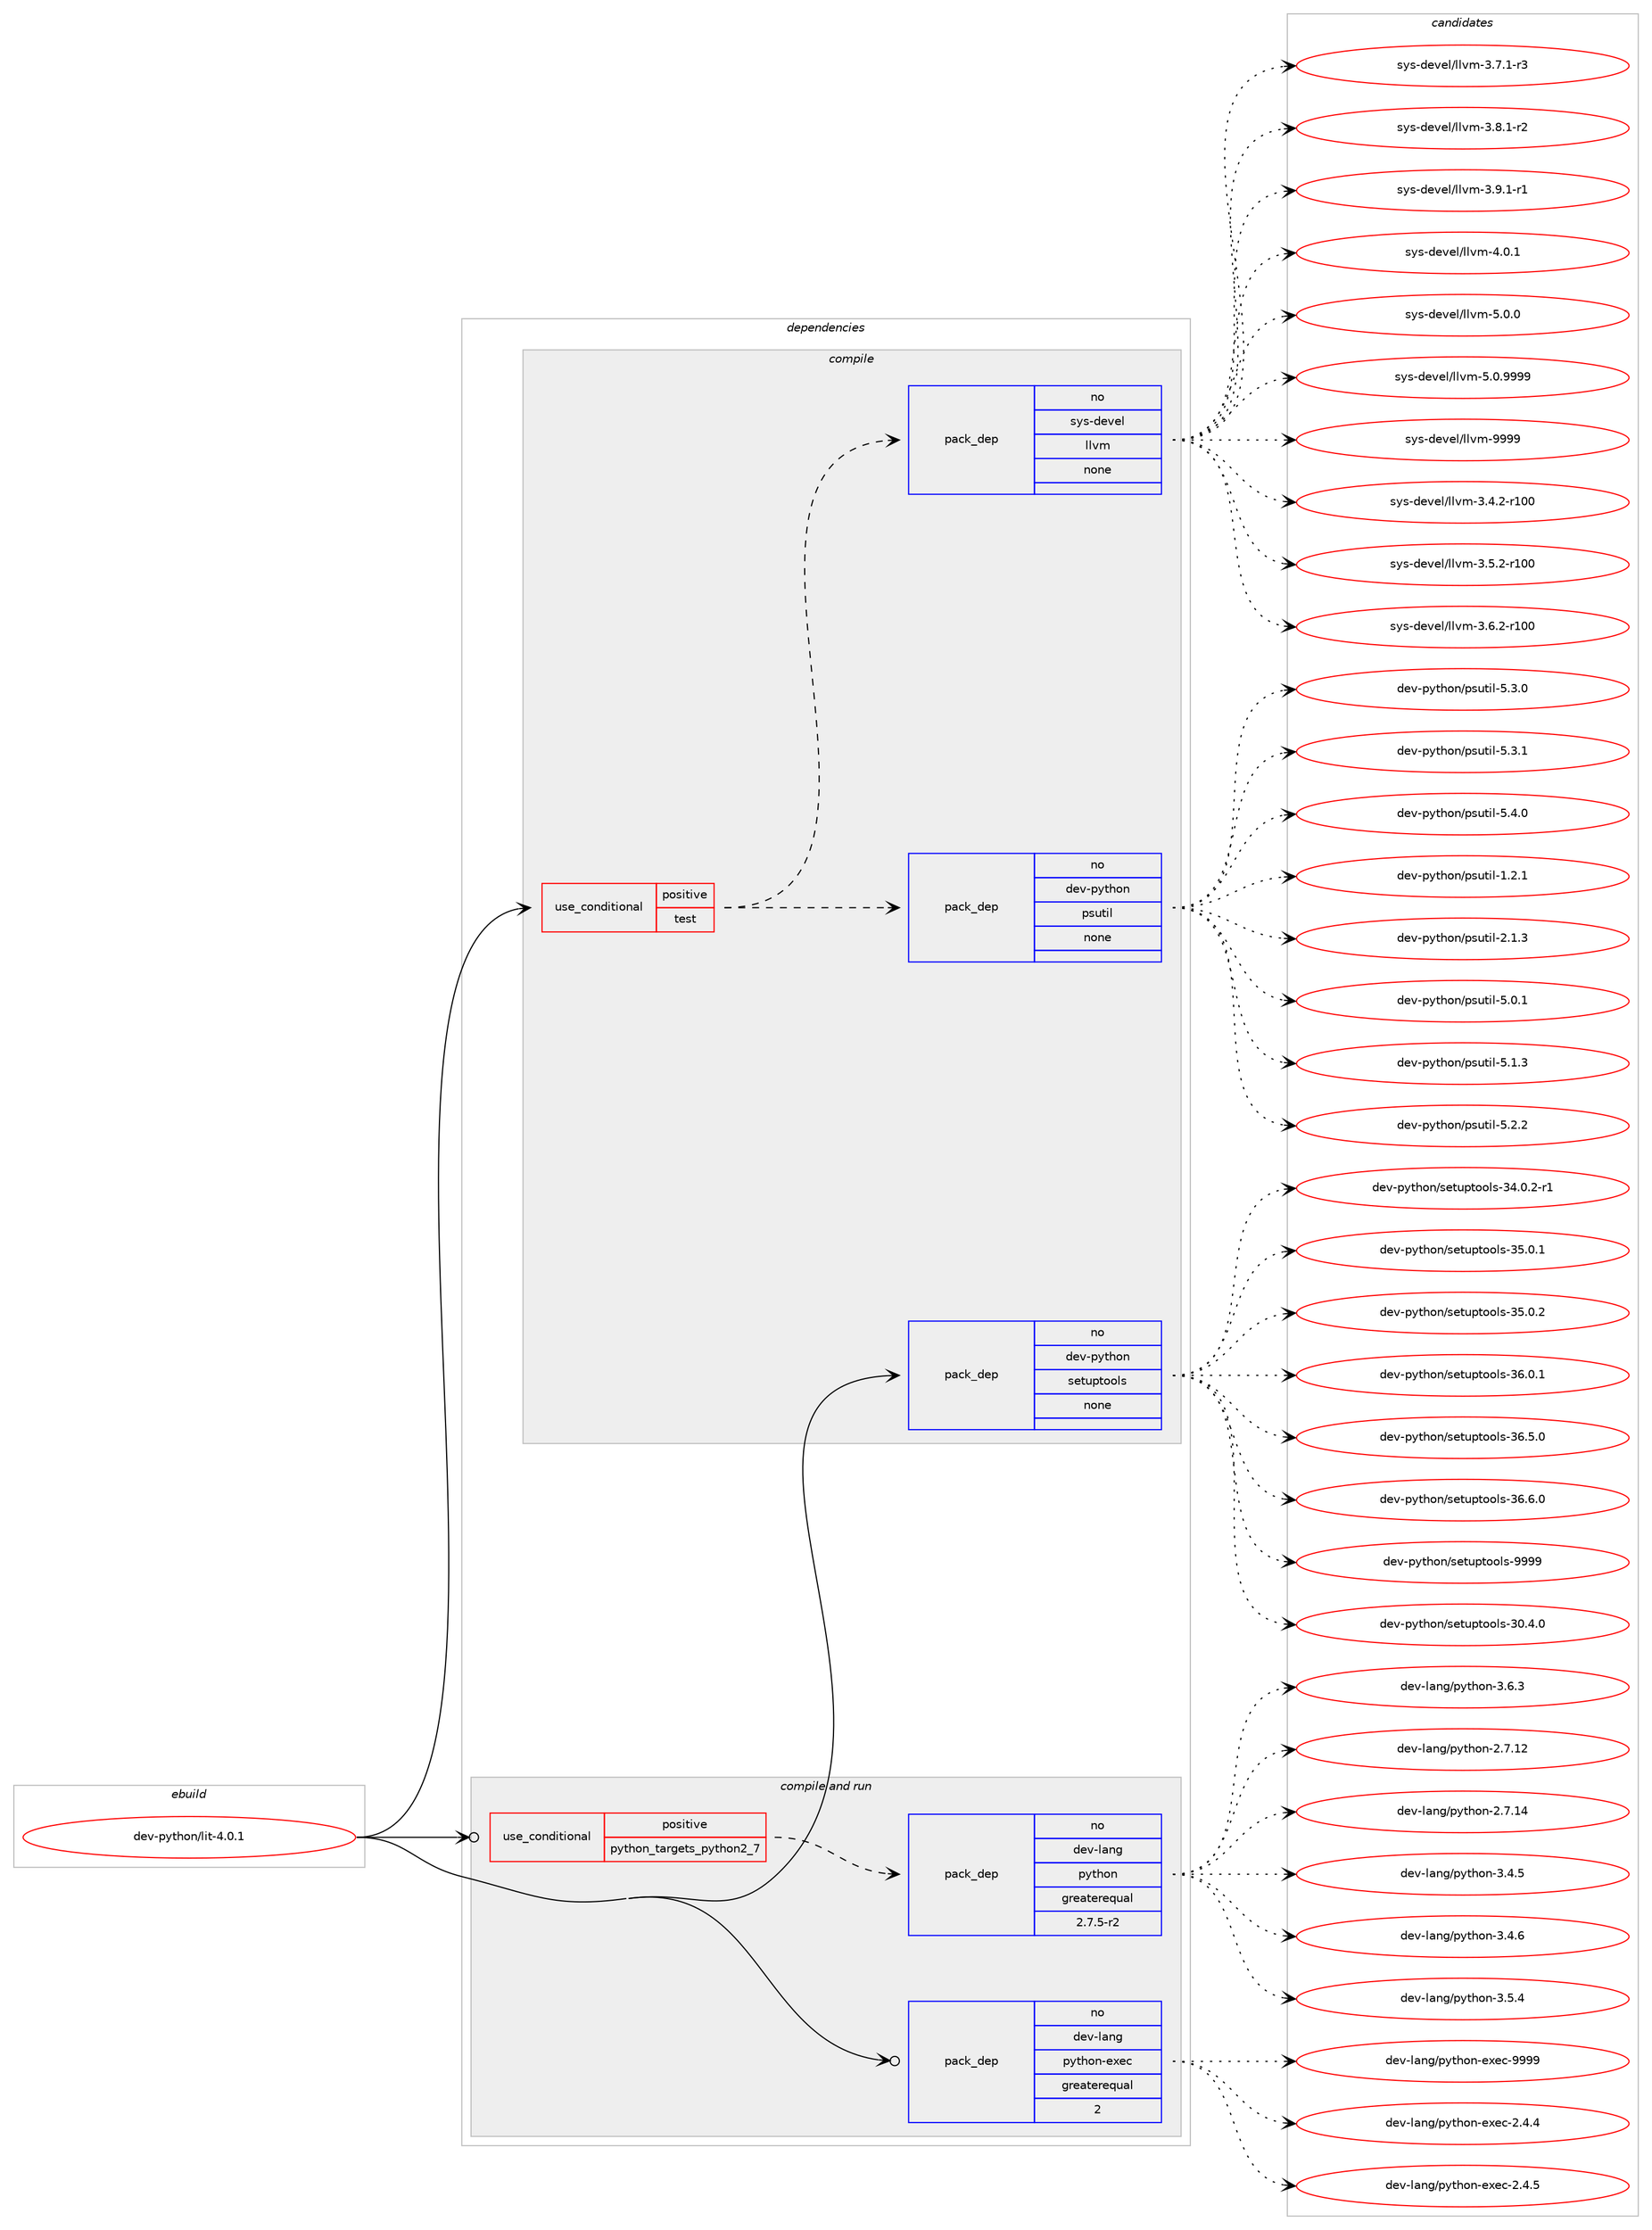 digraph prolog {

# *************
# Graph options
# *************

newrank=true;
concentrate=true;
compound=true;
graph [rankdir=LR,fontname=Helvetica,fontsize=10,ranksep=1.5];#, ranksep=2.5, nodesep=0.2];
edge  [arrowhead=vee];
node  [fontname=Helvetica,fontsize=10];

# **********
# The ebuild
# **********

subgraph cluster_leftcol {
color=gray;
rank=same;
label=<<i>ebuild</i>>;
id [label="dev-python/lit-4.0.1", color=red, width=4, href="../dev-python/lit-4.0.1.svg"];
}

# ****************
# The dependencies
# ****************

subgraph cluster_midcol {
color=gray;
label=<<i>dependencies</i>>;
subgraph cluster_compile {
fillcolor="#eeeeee";
style=filled;
label=<<i>compile</i>>;
subgraph cond34961 {
dependency164563 [label=<<TABLE BORDER="0" CELLBORDER="1" CELLSPACING="0" CELLPADDING="4"><TR><TD ROWSPAN="3" CELLPADDING="10">use_conditional</TD></TR><TR><TD>positive</TD></TR><TR><TD>test</TD></TR></TABLE>>, shape=none, color=red];
subgraph pack125749 {
dependency164564 [label=<<TABLE BORDER="0" CELLBORDER="1" CELLSPACING="0" CELLPADDING="4" WIDTH="220"><TR><TD ROWSPAN="6" CELLPADDING="30">pack_dep</TD></TR><TR><TD WIDTH="110">no</TD></TR><TR><TD>dev-python</TD></TR><TR><TD>psutil</TD></TR><TR><TD>none</TD></TR><TR><TD></TD></TR></TABLE>>, shape=none, color=blue];
}
dependency164563:e -> dependency164564:w [weight=20,style="dashed",arrowhead="vee"];
subgraph pack125750 {
dependency164565 [label=<<TABLE BORDER="0" CELLBORDER="1" CELLSPACING="0" CELLPADDING="4" WIDTH="220"><TR><TD ROWSPAN="6" CELLPADDING="30">pack_dep</TD></TR><TR><TD WIDTH="110">no</TD></TR><TR><TD>sys-devel</TD></TR><TR><TD>llvm</TD></TR><TR><TD>none</TD></TR><TR><TD></TD></TR></TABLE>>, shape=none, color=blue];
}
dependency164563:e -> dependency164565:w [weight=20,style="dashed",arrowhead="vee"];
}
id:e -> dependency164563:w [weight=20,style="solid",arrowhead="vee"];
subgraph pack125751 {
dependency164566 [label=<<TABLE BORDER="0" CELLBORDER="1" CELLSPACING="0" CELLPADDING="4" WIDTH="220"><TR><TD ROWSPAN="6" CELLPADDING="30">pack_dep</TD></TR><TR><TD WIDTH="110">no</TD></TR><TR><TD>dev-python</TD></TR><TR><TD>setuptools</TD></TR><TR><TD>none</TD></TR><TR><TD></TD></TR></TABLE>>, shape=none, color=blue];
}
id:e -> dependency164566:w [weight=20,style="solid",arrowhead="vee"];
}
subgraph cluster_compileandrun {
fillcolor="#eeeeee";
style=filled;
label=<<i>compile and run</i>>;
subgraph cond34962 {
dependency164567 [label=<<TABLE BORDER="0" CELLBORDER="1" CELLSPACING="0" CELLPADDING="4"><TR><TD ROWSPAN="3" CELLPADDING="10">use_conditional</TD></TR><TR><TD>positive</TD></TR><TR><TD>python_targets_python2_7</TD></TR></TABLE>>, shape=none, color=red];
subgraph pack125752 {
dependency164568 [label=<<TABLE BORDER="0" CELLBORDER="1" CELLSPACING="0" CELLPADDING="4" WIDTH="220"><TR><TD ROWSPAN="6" CELLPADDING="30">pack_dep</TD></TR><TR><TD WIDTH="110">no</TD></TR><TR><TD>dev-lang</TD></TR><TR><TD>python</TD></TR><TR><TD>greaterequal</TD></TR><TR><TD>2.7.5-r2</TD></TR></TABLE>>, shape=none, color=blue];
}
dependency164567:e -> dependency164568:w [weight=20,style="dashed",arrowhead="vee"];
}
id:e -> dependency164567:w [weight=20,style="solid",arrowhead="odotvee"];
subgraph pack125753 {
dependency164569 [label=<<TABLE BORDER="0" CELLBORDER="1" CELLSPACING="0" CELLPADDING="4" WIDTH="220"><TR><TD ROWSPAN="6" CELLPADDING="30">pack_dep</TD></TR><TR><TD WIDTH="110">no</TD></TR><TR><TD>dev-lang</TD></TR><TR><TD>python-exec</TD></TR><TR><TD>greaterequal</TD></TR><TR><TD>2</TD></TR></TABLE>>, shape=none, color=blue];
}
id:e -> dependency164569:w [weight=20,style="solid",arrowhead="odotvee"];
}
subgraph cluster_run {
fillcolor="#eeeeee";
style=filled;
label=<<i>run</i>>;
}
}

# **************
# The candidates
# **************

subgraph cluster_choices {
rank=same;
color=gray;
label=<<i>candidates</i>>;

subgraph choice125749 {
color=black;
nodesep=1;
choice1001011184511212111610411111047112115117116105108454946504649 [label="dev-python/psutil-1.2.1", color=red, width=4,href="../dev-python/psutil-1.2.1.svg"];
choice1001011184511212111610411111047112115117116105108455046494651 [label="dev-python/psutil-2.1.3", color=red, width=4,href="../dev-python/psutil-2.1.3.svg"];
choice1001011184511212111610411111047112115117116105108455346484649 [label="dev-python/psutil-5.0.1", color=red, width=4,href="../dev-python/psutil-5.0.1.svg"];
choice1001011184511212111610411111047112115117116105108455346494651 [label="dev-python/psutil-5.1.3", color=red, width=4,href="../dev-python/psutil-5.1.3.svg"];
choice1001011184511212111610411111047112115117116105108455346504650 [label="dev-python/psutil-5.2.2", color=red, width=4,href="../dev-python/psutil-5.2.2.svg"];
choice1001011184511212111610411111047112115117116105108455346514648 [label="dev-python/psutil-5.3.0", color=red, width=4,href="../dev-python/psutil-5.3.0.svg"];
choice1001011184511212111610411111047112115117116105108455346514649 [label="dev-python/psutil-5.3.1", color=red, width=4,href="../dev-python/psutil-5.3.1.svg"];
choice1001011184511212111610411111047112115117116105108455346524648 [label="dev-python/psutil-5.4.0", color=red, width=4,href="../dev-python/psutil-5.4.0.svg"];
dependency164564:e -> choice1001011184511212111610411111047112115117116105108454946504649:w [style=dotted,weight="100"];
dependency164564:e -> choice1001011184511212111610411111047112115117116105108455046494651:w [style=dotted,weight="100"];
dependency164564:e -> choice1001011184511212111610411111047112115117116105108455346484649:w [style=dotted,weight="100"];
dependency164564:e -> choice1001011184511212111610411111047112115117116105108455346494651:w [style=dotted,weight="100"];
dependency164564:e -> choice1001011184511212111610411111047112115117116105108455346504650:w [style=dotted,weight="100"];
dependency164564:e -> choice1001011184511212111610411111047112115117116105108455346514648:w [style=dotted,weight="100"];
dependency164564:e -> choice1001011184511212111610411111047112115117116105108455346514649:w [style=dotted,weight="100"];
dependency164564:e -> choice1001011184511212111610411111047112115117116105108455346524648:w [style=dotted,weight="100"];
}
subgraph choice125750 {
color=black;
nodesep=1;
choice115121115451001011181011084710810811810945514652465045114494848 [label="sys-devel/llvm-3.4.2-r100", color=red, width=4,href="../sys-devel/llvm-3.4.2-r100.svg"];
choice115121115451001011181011084710810811810945514653465045114494848 [label="sys-devel/llvm-3.5.2-r100", color=red, width=4,href="../sys-devel/llvm-3.5.2-r100.svg"];
choice115121115451001011181011084710810811810945514654465045114494848 [label="sys-devel/llvm-3.6.2-r100", color=red, width=4,href="../sys-devel/llvm-3.6.2-r100.svg"];
choice11512111545100101118101108471081081181094551465546494511451 [label="sys-devel/llvm-3.7.1-r3", color=red, width=4,href="../sys-devel/llvm-3.7.1-r3.svg"];
choice11512111545100101118101108471081081181094551465646494511450 [label="sys-devel/llvm-3.8.1-r2", color=red, width=4,href="../sys-devel/llvm-3.8.1-r2.svg"];
choice11512111545100101118101108471081081181094551465746494511449 [label="sys-devel/llvm-3.9.1-r1", color=red, width=4,href="../sys-devel/llvm-3.9.1-r1.svg"];
choice1151211154510010111810110847108108118109455246484649 [label="sys-devel/llvm-4.0.1", color=red, width=4,href="../sys-devel/llvm-4.0.1.svg"];
choice1151211154510010111810110847108108118109455346484648 [label="sys-devel/llvm-5.0.0", color=red, width=4,href="../sys-devel/llvm-5.0.0.svg"];
choice1151211154510010111810110847108108118109455346484657575757 [label="sys-devel/llvm-5.0.9999", color=red, width=4,href="../sys-devel/llvm-5.0.9999.svg"];
choice11512111545100101118101108471081081181094557575757 [label="sys-devel/llvm-9999", color=red, width=4,href="../sys-devel/llvm-9999.svg"];
dependency164565:e -> choice115121115451001011181011084710810811810945514652465045114494848:w [style=dotted,weight="100"];
dependency164565:e -> choice115121115451001011181011084710810811810945514653465045114494848:w [style=dotted,weight="100"];
dependency164565:e -> choice115121115451001011181011084710810811810945514654465045114494848:w [style=dotted,weight="100"];
dependency164565:e -> choice11512111545100101118101108471081081181094551465546494511451:w [style=dotted,weight="100"];
dependency164565:e -> choice11512111545100101118101108471081081181094551465646494511450:w [style=dotted,weight="100"];
dependency164565:e -> choice11512111545100101118101108471081081181094551465746494511449:w [style=dotted,weight="100"];
dependency164565:e -> choice1151211154510010111810110847108108118109455246484649:w [style=dotted,weight="100"];
dependency164565:e -> choice1151211154510010111810110847108108118109455346484648:w [style=dotted,weight="100"];
dependency164565:e -> choice1151211154510010111810110847108108118109455346484657575757:w [style=dotted,weight="100"];
dependency164565:e -> choice11512111545100101118101108471081081181094557575757:w [style=dotted,weight="100"];
}
subgraph choice125751 {
color=black;
nodesep=1;
choice100101118451121211161041111104711510111611711211611111110811545514846524648 [label="dev-python/setuptools-30.4.0", color=red, width=4,href="../dev-python/setuptools-30.4.0.svg"];
choice1001011184511212111610411111047115101116117112116111111108115455152464846504511449 [label="dev-python/setuptools-34.0.2-r1", color=red, width=4,href="../dev-python/setuptools-34.0.2-r1.svg"];
choice100101118451121211161041111104711510111611711211611111110811545515346484649 [label="dev-python/setuptools-35.0.1", color=red, width=4,href="../dev-python/setuptools-35.0.1.svg"];
choice100101118451121211161041111104711510111611711211611111110811545515346484650 [label="dev-python/setuptools-35.0.2", color=red, width=4,href="../dev-python/setuptools-35.0.2.svg"];
choice100101118451121211161041111104711510111611711211611111110811545515446484649 [label="dev-python/setuptools-36.0.1", color=red, width=4,href="../dev-python/setuptools-36.0.1.svg"];
choice100101118451121211161041111104711510111611711211611111110811545515446534648 [label="dev-python/setuptools-36.5.0", color=red, width=4,href="../dev-python/setuptools-36.5.0.svg"];
choice100101118451121211161041111104711510111611711211611111110811545515446544648 [label="dev-python/setuptools-36.6.0", color=red, width=4,href="../dev-python/setuptools-36.6.0.svg"];
choice10010111845112121116104111110471151011161171121161111111081154557575757 [label="dev-python/setuptools-9999", color=red, width=4,href="../dev-python/setuptools-9999.svg"];
dependency164566:e -> choice100101118451121211161041111104711510111611711211611111110811545514846524648:w [style=dotted,weight="100"];
dependency164566:e -> choice1001011184511212111610411111047115101116117112116111111108115455152464846504511449:w [style=dotted,weight="100"];
dependency164566:e -> choice100101118451121211161041111104711510111611711211611111110811545515346484649:w [style=dotted,weight="100"];
dependency164566:e -> choice100101118451121211161041111104711510111611711211611111110811545515346484650:w [style=dotted,weight="100"];
dependency164566:e -> choice100101118451121211161041111104711510111611711211611111110811545515446484649:w [style=dotted,weight="100"];
dependency164566:e -> choice100101118451121211161041111104711510111611711211611111110811545515446534648:w [style=dotted,weight="100"];
dependency164566:e -> choice100101118451121211161041111104711510111611711211611111110811545515446544648:w [style=dotted,weight="100"];
dependency164566:e -> choice10010111845112121116104111110471151011161171121161111111081154557575757:w [style=dotted,weight="100"];
}
subgraph choice125752 {
color=black;
nodesep=1;
choice10010111845108971101034711212111610411111045504655464950 [label="dev-lang/python-2.7.12", color=red, width=4,href="../dev-lang/python-2.7.12.svg"];
choice10010111845108971101034711212111610411111045504655464952 [label="dev-lang/python-2.7.14", color=red, width=4,href="../dev-lang/python-2.7.14.svg"];
choice100101118451089711010347112121116104111110455146524653 [label="dev-lang/python-3.4.5", color=red, width=4,href="../dev-lang/python-3.4.5.svg"];
choice100101118451089711010347112121116104111110455146524654 [label="dev-lang/python-3.4.6", color=red, width=4,href="../dev-lang/python-3.4.6.svg"];
choice100101118451089711010347112121116104111110455146534652 [label="dev-lang/python-3.5.4", color=red, width=4,href="../dev-lang/python-3.5.4.svg"];
choice100101118451089711010347112121116104111110455146544651 [label="dev-lang/python-3.6.3", color=red, width=4,href="../dev-lang/python-3.6.3.svg"];
dependency164568:e -> choice10010111845108971101034711212111610411111045504655464950:w [style=dotted,weight="100"];
dependency164568:e -> choice10010111845108971101034711212111610411111045504655464952:w [style=dotted,weight="100"];
dependency164568:e -> choice100101118451089711010347112121116104111110455146524653:w [style=dotted,weight="100"];
dependency164568:e -> choice100101118451089711010347112121116104111110455146524654:w [style=dotted,weight="100"];
dependency164568:e -> choice100101118451089711010347112121116104111110455146534652:w [style=dotted,weight="100"];
dependency164568:e -> choice100101118451089711010347112121116104111110455146544651:w [style=dotted,weight="100"];
}
subgraph choice125753 {
color=black;
nodesep=1;
choice1001011184510897110103471121211161041111104510112010199455046524652 [label="dev-lang/python-exec-2.4.4", color=red, width=4,href="../dev-lang/python-exec-2.4.4.svg"];
choice1001011184510897110103471121211161041111104510112010199455046524653 [label="dev-lang/python-exec-2.4.5", color=red, width=4,href="../dev-lang/python-exec-2.4.5.svg"];
choice10010111845108971101034711212111610411111045101120101994557575757 [label="dev-lang/python-exec-9999", color=red, width=4,href="../dev-lang/python-exec-9999.svg"];
dependency164569:e -> choice1001011184510897110103471121211161041111104510112010199455046524652:w [style=dotted,weight="100"];
dependency164569:e -> choice1001011184510897110103471121211161041111104510112010199455046524653:w [style=dotted,weight="100"];
dependency164569:e -> choice10010111845108971101034711212111610411111045101120101994557575757:w [style=dotted,weight="100"];
}
}

}

